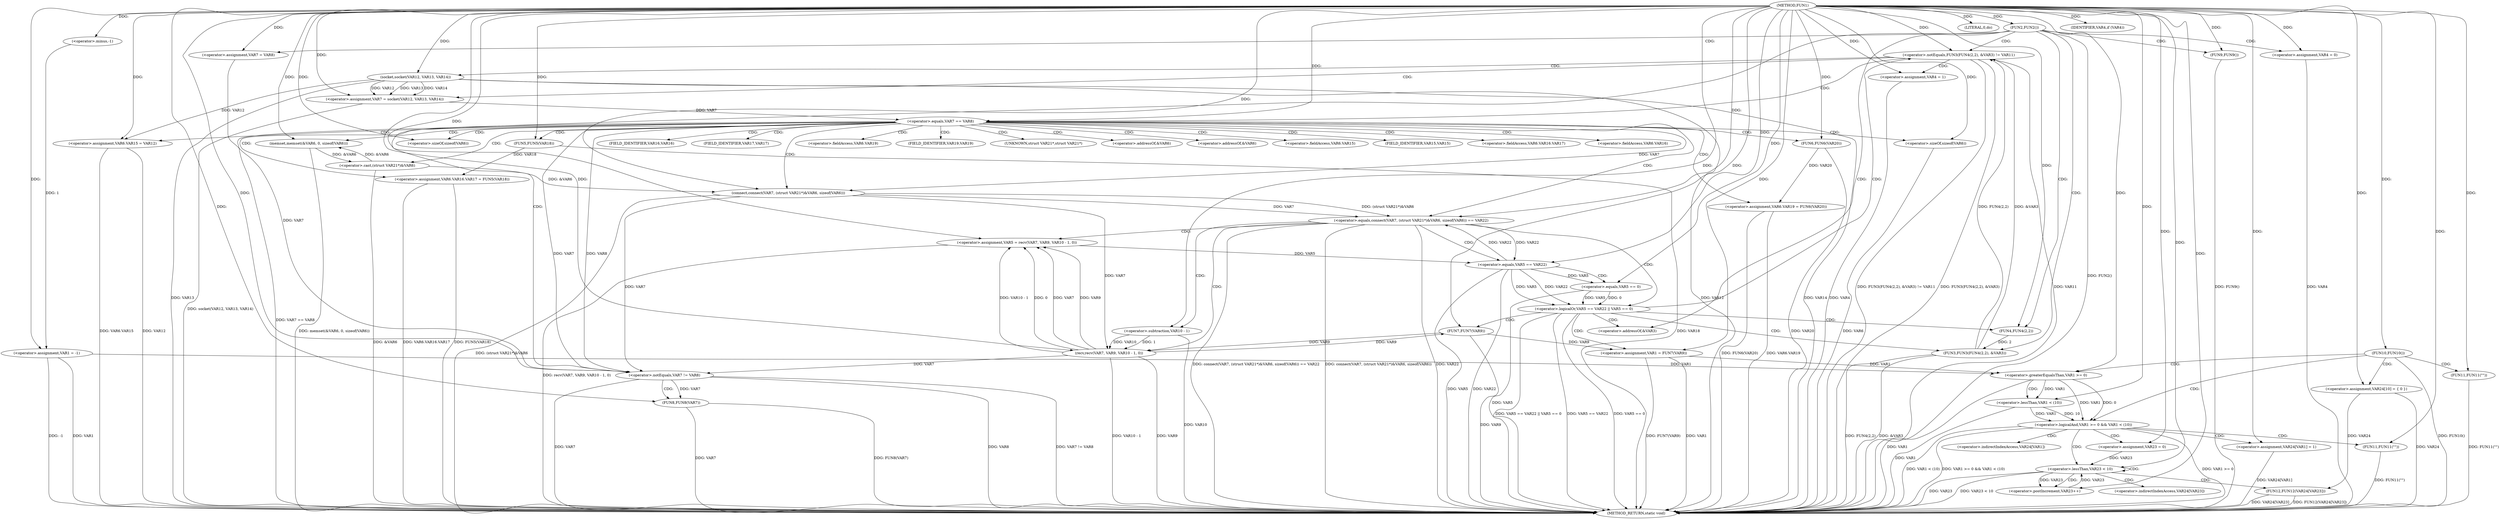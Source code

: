 digraph FUN1 {  
"1000100" [label = "(METHOD,FUN1)" ]
"1000268" [label = "(METHOD_RETURN,static void)" ]
"1000103" [label = "(<operator>.assignment,VAR1 = -1)" ]
"1000105" [label = "(<operator>.minus,-1)" ]
"1000108" [label = "(FUN2,FUN2())" ]
"1000113" [label = "(<operator>.assignment,VAR4 = 0)" ]
"1000119" [label = "(<operator>.assignment,VAR7 = VAR8)" ]
"1000126" [label = "(<operator>.notEquals,FUN3(FUN4(2,2), &VAR3) != VAR11)" ]
"1000127" [label = "(FUN3,FUN3(FUN4(2,2), &VAR3))" ]
"1000128" [label = "(FUN4,FUN4(2,2))" ]
"1000136" [label = "(<operator>.assignment,VAR4 = 1)" ]
"1000139" [label = "(<operator>.assignment,VAR7 = socket(VAR12, VAR13, VAR14))" ]
"1000141" [label = "(socket,socket(VAR12, VAR13, VAR14))" ]
"1000146" [label = "(<operator>.equals,VAR7 == VAR8)" ]
"1000151" [label = "(memset,memset(&VAR6, 0, sizeof(VAR6)))" ]
"1000155" [label = "(<operator>.sizeOf,sizeof(VAR6))" ]
"1000157" [label = "(<operator>.assignment,VAR6.VAR15 = VAR12)" ]
"1000162" [label = "(<operator>.assignment,VAR6.VAR16.VAR17 = FUN5(VAR18))" ]
"1000168" [label = "(FUN5,FUN5(VAR18))" ]
"1000170" [label = "(<operator>.assignment,VAR6.VAR19 = FUN6(VAR20))" ]
"1000174" [label = "(FUN6,FUN6(VAR20))" ]
"1000177" [label = "(<operator>.equals,connect(VAR7, (struct VAR21*)&VAR6, sizeof(VAR6)) == VAR22)" ]
"1000178" [label = "(connect,connect(VAR7, (struct VAR21*)&VAR6, sizeof(VAR6)))" ]
"1000180" [label = "(<operator>.cast,(struct VAR21*)&VAR6)" ]
"1000184" [label = "(<operator>.sizeOf,sizeof(VAR6))" ]
"1000189" [label = "(<operator>.assignment,VAR5 = recv(VAR7, VAR9, VAR10 - 1, 0))" ]
"1000191" [label = "(recv,recv(VAR7, VAR9, VAR10 - 1, 0))" ]
"1000194" [label = "(<operator>.subtraction,VAR10 - 1)" ]
"1000199" [label = "(<operator>.logicalOr,VAR5 == VAR22 || VAR5 == 0)" ]
"1000200" [label = "(<operator>.equals,VAR5 == VAR22)" ]
"1000203" [label = "(<operator>.equals,VAR5 == 0)" ]
"1000208" [label = "(<operator>.assignment,VAR1 = FUN7(VAR9))" ]
"1000210" [label = "(FUN7,FUN7(VAR9))" ]
"1000212" [label = "(LITERAL,0,do)" ]
"1000214" [label = "(<operator>.notEquals,VAR7 != VAR8)" ]
"1000218" [label = "(FUN8,FUN8(VAR7))" ]
"1000221" [label = "(IDENTIFIER,VAR4,if (VAR4))" ]
"1000223" [label = "(FUN9,FUN9())" ]
"1000225" [label = "(FUN10,FUN10())" ]
"1000227" [label = "(FUN11,FUN11(\"\"))" ]
"1000234" [label = "(<operator>.assignment,VAR24[10] = { 0 })" ]
"1000237" [label = "(<operator>.logicalAnd,VAR1 >= 0 && VAR1 < (10))" ]
"1000238" [label = "(<operator>.greaterEqualsThan,VAR1 >= 0)" ]
"1000241" [label = "(<operator>.lessThan,VAR1 < (10))" ]
"1000245" [label = "(<operator>.assignment,VAR24[VAR1] = 1)" ]
"1000251" [label = "(<operator>.assignment,VAR23 = 0)" ]
"1000254" [label = "(<operator>.lessThan,VAR23 < 10)" ]
"1000257" [label = "(<operator>.postIncrement,VAR23++)" ]
"1000260" [label = "(FUN12,FUN12(VAR24[VAR23]))" ]
"1000266" [label = "(FUN11,FUN11(\"\"))" ]
"1000131" [label = "(<operator>.addressOf,&VAR3)" ]
"1000152" [label = "(<operator>.addressOf,&VAR6)" ]
"1000158" [label = "(<operator>.fieldAccess,VAR6.VAR15)" ]
"1000160" [label = "(FIELD_IDENTIFIER,VAR15,VAR15)" ]
"1000163" [label = "(<operator>.fieldAccess,VAR6.VAR16.VAR17)" ]
"1000164" [label = "(<operator>.fieldAccess,VAR6.VAR16)" ]
"1000166" [label = "(FIELD_IDENTIFIER,VAR16,VAR16)" ]
"1000167" [label = "(FIELD_IDENTIFIER,VAR17,VAR17)" ]
"1000171" [label = "(<operator>.fieldAccess,VAR6.VAR19)" ]
"1000173" [label = "(FIELD_IDENTIFIER,VAR19,VAR19)" ]
"1000181" [label = "(UNKNOWN,struct VAR21*,struct VAR21*)" ]
"1000182" [label = "(<operator>.addressOf,&VAR6)" ]
"1000246" [label = "(<operator>.indirectIndexAccess,VAR24[VAR1])" ]
"1000261" [label = "(<operator>.indirectIndexAccess,VAR24[VAR23])" ]
  "1000184" -> "1000268"  [ label = "DDG: VAR6"] 
  "1000126" -> "1000268"  [ label = "DDG: VAR11"] 
  "1000199" -> "1000268"  [ label = "DDG: VAR5 == VAR22 || VAR5 == 0"] 
  "1000157" -> "1000268"  [ label = "DDG: VAR12"] 
  "1000180" -> "1000268"  [ label = "DDG: &VAR6"] 
  "1000177" -> "1000268"  [ label = "DDG: connect(VAR7, (struct VAR21*)&VAR6, sizeof(VAR6))"] 
  "1000162" -> "1000268"  [ label = "DDG: FUN5(VAR18)"] 
  "1000260" -> "1000268"  [ label = "DDG: FUN12(VAR24[VAR23])"] 
  "1000177" -> "1000268"  [ label = "DDG: VAR22"] 
  "1000126" -> "1000268"  [ label = "DDG: FUN3(FUN4(2,2), &VAR3) != VAR11"] 
  "1000141" -> "1000268"  [ label = "DDG: VAR12"] 
  "1000225" -> "1000268"  [ label = "DDG: FUN10()"] 
  "1000191" -> "1000268"  [ label = "DDG: VAR10 - 1"] 
  "1000200" -> "1000268"  [ label = "DDG: VAR5"] 
  "1000227" -> "1000268"  [ label = "DDG: FUN11(\"\")"] 
  "1000223" -> "1000268"  [ label = "DDG: FUN9()"] 
  "1000108" -> "1000268"  [ label = "DDG: FUN2()"] 
  "1000237" -> "1000268"  [ label = "DDG: VAR1 >= 0 && VAR1 < (10)"] 
  "1000208" -> "1000268"  [ label = "DDG: VAR1"] 
  "1000208" -> "1000268"  [ label = "DDG: FUN7(VAR9)"] 
  "1000151" -> "1000268"  [ label = "DDG: memset(&VAR6, 0, sizeof(VAR6))"] 
  "1000238" -> "1000268"  [ label = "DDG: VAR1"] 
  "1000168" -> "1000268"  [ label = "DDG: VAR18"] 
  "1000234" -> "1000268"  [ label = "DDG: VAR24"] 
  "1000199" -> "1000268"  [ label = "DDG: VAR5 == VAR22"] 
  "1000214" -> "1000268"  [ label = "DDG: VAR8"] 
  "1000254" -> "1000268"  [ label = "DDG: VAR23"] 
  "1000103" -> "1000268"  [ label = "DDG: VAR1"] 
  "1000103" -> "1000268"  [ label = "DDG: -1"] 
  "1000218" -> "1000268"  [ label = "DDG: VAR7"] 
  "1000214" -> "1000268"  [ label = "DDG: VAR7 != VAR8"] 
  "1000254" -> "1000268"  [ label = "DDG: VAR23 < 10"] 
  "1000237" -> "1000268"  [ label = "DDG: VAR1 >= 0"] 
  "1000113" -> "1000268"  [ label = "DDG: VAR4"] 
  "1000139" -> "1000268"  [ label = "DDG: socket(VAR12, VAR13, VAR14)"] 
  "1000194" -> "1000268"  [ label = "DDG: VAR10"] 
  "1000141" -> "1000268"  [ label = "DDG: VAR14"] 
  "1000157" -> "1000268"  [ label = "DDG: VAR6.VAR15"] 
  "1000189" -> "1000268"  [ label = "DDG: recv(VAR7, VAR9, VAR10 - 1, 0)"] 
  "1000178" -> "1000268"  [ label = "DDG: (struct VAR21*)&VAR6"] 
  "1000218" -> "1000268"  [ label = "DDG: FUN8(VAR7)"] 
  "1000199" -> "1000268"  [ label = "DDG: VAR5 == 0"] 
  "1000126" -> "1000268"  [ label = "DDG: FUN3(FUN4(2,2), &VAR3)"] 
  "1000266" -> "1000268"  [ label = "DDG: FUN11(\"\")"] 
  "1000191" -> "1000268"  [ label = "DDG: VAR9"] 
  "1000210" -> "1000268"  [ label = "DDG: VAR9"] 
  "1000141" -> "1000268"  [ label = "DDG: VAR13"] 
  "1000241" -> "1000268"  [ label = "DDG: VAR1"] 
  "1000170" -> "1000268"  [ label = "DDG: VAR6.VAR19"] 
  "1000214" -> "1000268"  [ label = "DDG: VAR7"] 
  "1000177" -> "1000268"  [ label = "DDG: connect(VAR7, (struct VAR21*)&VAR6, sizeof(VAR6)) == VAR22"] 
  "1000260" -> "1000268"  [ label = "DDG: VAR24[VAR23]"] 
  "1000127" -> "1000268"  [ label = "DDG: FUN4(2,2)"] 
  "1000162" -> "1000268"  [ label = "DDG: VAR6.VAR16.VAR17"] 
  "1000245" -> "1000268"  [ label = "DDG: VAR24[VAR1]"] 
  "1000146" -> "1000268"  [ label = "DDG: VAR7 == VAR8"] 
  "1000237" -> "1000268"  [ label = "DDG: VAR1 < (10)"] 
  "1000170" -> "1000268"  [ label = "DDG: FUN6(VAR20)"] 
  "1000136" -> "1000268"  [ label = "DDG: VAR4"] 
  "1000174" -> "1000268"  [ label = "DDG: VAR20"] 
  "1000203" -> "1000268"  [ label = "DDG: VAR5"] 
  "1000127" -> "1000268"  [ label = "DDG: &VAR3"] 
  "1000200" -> "1000268"  [ label = "DDG: VAR22"] 
  "1000105" -> "1000103"  [ label = "DDG: 1"] 
  "1000100" -> "1000103"  [ label = "DDG: "] 
  "1000100" -> "1000105"  [ label = "DDG: "] 
  "1000100" -> "1000108"  [ label = "DDG: "] 
  "1000100" -> "1000113"  [ label = "DDG: "] 
  "1000100" -> "1000119"  [ label = "DDG: "] 
  "1000127" -> "1000126"  [ label = "DDG: FUN4(2,2)"] 
  "1000127" -> "1000126"  [ label = "DDG: &VAR3"] 
  "1000128" -> "1000127"  [ label = "DDG: 2"] 
  "1000100" -> "1000128"  [ label = "DDG: "] 
  "1000100" -> "1000126"  [ label = "DDG: "] 
  "1000100" -> "1000136"  [ label = "DDG: "] 
  "1000141" -> "1000139"  [ label = "DDG: VAR12"] 
  "1000141" -> "1000139"  [ label = "DDG: VAR13"] 
  "1000141" -> "1000139"  [ label = "DDG: VAR14"] 
  "1000100" -> "1000139"  [ label = "DDG: "] 
  "1000100" -> "1000141"  [ label = "DDG: "] 
  "1000139" -> "1000146"  [ label = "DDG: VAR7"] 
  "1000100" -> "1000146"  [ label = "DDG: "] 
  "1000180" -> "1000151"  [ label = "DDG: &VAR6"] 
  "1000100" -> "1000151"  [ label = "DDG: "] 
  "1000100" -> "1000155"  [ label = "DDG: "] 
  "1000141" -> "1000157"  [ label = "DDG: VAR12"] 
  "1000100" -> "1000157"  [ label = "DDG: "] 
  "1000168" -> "1000162"  [ label = "DDG: VAR18"] 
  "1000100" -> "1000168"  [ label = "DDG: "] 
  "1000174" -> "1000170"  [ label = "DDG: VAR20"] 
  "1000100" -> "1000174"  [ label = "DDG: "] 
  "1000178" -> "1000177"  [ label = "DDG: VAR7"] 
  "1000178" -> "1000177"  [ label = "DDG: (struct VAR21*)&VAR6"] 
  "1000146" -> "1000178"  [ label = "DDG: VAR7"] 
  "1000100" -> "1000178"  [ label = "DDG: "] 
  "1000180" -> "1000178"  [ label = "DDG: &VAR6"] 
  "1000151" -> "1000180"  [ label = "DDG: &VAR6"] 
  "1000100" -> "1000184"  [ label = "DDG: "] 
  "1000200" -> "1000177"  [ label = "DDG: VAR22"] 
  "1000100" -> "1000177"  [ label = "DDG: "] 
  "1000191" -> "1000189"  [ label = "DDG: VAR7"] 
  "1000191" -> "1000189"  [ label = "DDG: VAR9"] 
  "1000191" -> "1000189"  [ label = "DDG: VAR10 - 1"] 
  "1000191" -> "1000189"  [ label = "DDG: 0"] 
  "1000100" -> "1000189"  [ label = "DDG: "] 
  "1000178" -> "1000191"  [ label = "DDG: VAR7"] 
  "1000100" -> "1000191"  [ label = "DDG: "] 
  "1000210" -> "1000191"  [ label = "DDG: VAR9"] 
  "1000194" -> "1000191"  [ label = "DDG: VAR10"] 
  "1000194" -> "1000191"  [ label = "DDG: 1"] 
  "1000100" -> "1000194"  [ label = "DDG: "] 
  "1000200" -> "1000199"  [ label = "DDG: VAR5"] 
  "1000200" -> "1000199"  [ label = "DDG: VAR22"] 
  "1000189" -> "1000200"  [ label = "DDG: VAR5"] 
  "1000100" -> "1000200"  [ label = "DDG: "] 
  "1000177" -> "1000200"  [ label = "DDG: VAR22"] 
  "1000203" -> "1000199"  [ label = "DDG: VAR5"] 
  "1000203" -> "1000199"  [ label = "DDG: 0"] 
  "1000200" -> "1000203"  [ label = "DDG: VAR5"] 
  "1000100" -> "1000203"  [ label = "DDG: "] 
  "1000210" -> "1000208"  [ label = "DDG: VAR9"] 
  "1000100" -> "1000208"  [ label = "DDG: "] 
  "1000191" -> "1000210"  [ label = "DDG: VAR9"] 
  "1000100" -> "1000210"  [ label = "DDG: "] 
  "1000100" -> "1000212"  [ label = "DDG: "] 
  "1000178" -> "1000214"  [ label = "DDG: VAR7"] 
  "1000119" -> "1000214"  [ label = "DDG: VAR7"] 
  "1000146" -> "1000214"  [ label = "DDG: VAR7"] 
  "1000191" -> "1000214"  [ label = "DDG: VAR7"] 
  "1000100" -> "1000214"  [ label = "DDG: "] 
  "1000146" -> "1000214"  [ label = "DDG: VAR8"] 
  "1000214" -> "1000218"  [ label = "DDG: VAR7"] 
  "1000100" -> "1000218"  [ label = "DDG: "] 
  "1000100" -> "1000221"  [ label = "DDG: "] 
  "1000100" -> "1000223"  [ label = "DDG: "] 
  "1000100" -> "1000225"  [ label = "DDG: "] 
  "1000100" -> "1000227"  [ label = "DDG: "] 
  "1000100" -> "1000234"  [ label = "DDG: "] 
  "1000238" -> "1000237"  [ label = "DDG: VAR1"] 
  "1000238" -> "1000237"  [ label = "DDG: 0"] 
  "1000208" -> "1000238"  [ label = "DDG: VAR1"] 
  "1000103" -> "1000238"  [ label = "DDG: VAR1"] 
  "1000100" -> "1000238"  [ label = "DDG: "] 
  "1000241" -> "1000237"  [ label = "DDG: VAR1"] 
  "1000241" -> "1000237"  [ label = "DDG: 10"] 
  "1000238" -> "1000241"  [ label = "DDG: VAR1"] 
  "1000100" -> "1000241"  [ label = "DDG: "] 
  "1000100" -> "1000245"  [ label = "DDG: "] 
  "1000100" -> "1000251"  [ label = "DDG: "] 
  "1000251" -> "1000254"  [ label = "DDG: VAR23"] 
  "1000257" -> "1000254"  [ label = "DDG: VAR23"] 
  "1000100" -> "1000254"  [ label = "DDG: "] 
  "1000254" -> "1000257"  [ label = "DDG: VAR23"] 
  "1000100" -> "1000257"  [ label = "DDG: "] 
  "1000234" -> "1000260"  [ label = "DDG: VAR24"] 
  "1000100" -> "1000266"  [ label = "DDG: "] 
  "1000108" -> "1000127"  [ label = "CDG: "] 
  "1000108" -> "1000128"  [ label = "CDG: "] 
  "1000108" -> "1000214"  [ label = "CDG: "] 
  "1000108" -> "1000126"  [ label = "CDG: "] 
  "1000108" -> "1000119"  [ label = "CDG: "] 
  "1000108" -> "1000131"  [ label = "CDG: "] 
  "1000108" -> "1000113"  [ label = "CDG: "] 
  "1000108" -> "1000223"  [ label = "CDG: "] 
  "1000126" -> "1000141"  [ label = "CDG: "] 
  "1000126" -> "1000139"  [ label = "CDG: "] 
  "1000126" -> "1000146"  [ label = "CDG: "] 
  "1000126" -> "1000136"  [ label = "CDG: "] 
  "1000146" -> "1000164"  [ label = "CDG: "] 
  "1000146" -> "1000174"  [ label = "CDG: "] 
  "1000146" -> "1000182"  [ label = "CDG: "] 
  "1000146" -> "1000166"  [ label = "CDG: "] 
  "1000146" -> "1000180"  [ label = "CDG: "] 
  "1000146" -> "1000157"  [ label = "CDG: "] 
  "1000146" -> "1000167"  [ label = "CDG: "] 
  "1000146" -> "1000151"  [ label = "CDG: "] 
  "1000146" -> "1000160"  [ label = "CDG: "] 
  "1000146" -> "1000152"  [ label = "CDG: "] 
  "1000146" -> "1000163"  [ label = "CDG: "] 
  "1000146" -> "1000168"  [ label = "CDG: "] 
  "1000146" -> "1000178"  [ label = "CDG: "] 
  "1000146" -> "1000173"  [ label = "CDG: "] 
  "1000146" -> "1000158"  [ label = "CDG: "] 
  "1000146" -> "1000155"  [ label = "CDG: "] 
  "1000146" -> "1000170"  [ label = "CDG: "] 
  "1000146" -> "1000171"  [ label = "CDG: "] 
  "1000146" -> "1000184"  [ label = "CDG: "] 
  "1000146" -> "1000177"  [ label = "CDG: "] 
  "1000146" -> "1000162"  [ label = "CDG: "] 
  "1000146" -> "1000181"  [ label = "CDG: "] 
  "1000177" -> "1000200"  [ label = "CDG: "] 
  "1000177" -> "1000191"  [ label = "CDG: "] 
  "1000177" -> "1000199"  [ label = "CDG: "] 
  "1000177" -> "1000194"  [ label = "CDG: "] 
  "1000177" -> "1000189"  [ label = "CDG: "] 
  "1000199" -> "1000208"  [ label = "CDG: "] 
  "1000199" -> "1000210"  [ label = "CDG: "] 
  "1000199" -> "1000127"  [ label = "CDG: "] 
  "1000199" -> "1000128"  [ label = "CDG: "] 
  "1000199" -> "1000126"  [ label = "CDG: "] 
  "1000199" -> "1000131"  [ label = "CDG: "] 
  "1000200" -> "1000203"  [ label = "CDG: "] 
  "1000214" -> "1000218"  [ label = "CDG: "] 
  "1000225" -> "1000238"  [ label = "CDG: "] 
  "1000225" -> "1000227"  [ label = "CDG: "] 
  "1000225" -> "1000234"  [ label = "CDG: "] 
  "1000225" -> "1000237"  [ label = "CDG: "] 
  "1000237" -> "1000251"  [ label = "CDG: "] 
  "1000237" -> "1000254"  [ label = "CDG: "] 
  "1000237" -> "1000245"  [ label = "CDG: "] 
  "1000237" -> "1000246"  [ label = "CDG: "] 
  "1000237" -> "1000266"  [ label = "CDG: "] 
  "1000238" -> "1000241"  [ label = "CDG: "] 
  "1000254" -> "1000260"  [ label = "CDG: "] 
  "1000254" -> "1000254"  [ label = "CDG: "] 
  "1000254" -> "1000261"  [ label = "CDG: "] 
  "1000254" -> "1000257"  [ label = "CDG: "] 
}
